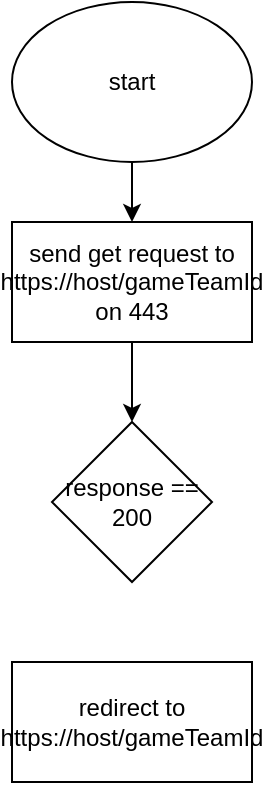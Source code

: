 <mxfile version="13.1.0" type="device"><diagram id="C5RBs43oDa-KdzZeNtuy" name="Page-1"><mxGraphModel dx="878" dy="484" grid="1" gridSize="10" guides="1" tooltips="1" connect="1" arrows="1" fold="1" page="1" pageScale="1" pageWidth="827" pageHeight="1169" math="0" shadow="0"><root><mxCell id="WIyWlLk6GJQsqaUBKTNV-0"/><mxCell id="WIyWlLk6GJQsqaUBKTNV-1" parent="WIyWlLk6GJQsqaUBKTNV-0"/><mxCell id="kY-kbGyi8rTUM3pkg09j-3" style="edgeStyle=orthogonalEdgeStyle;rounded=0;orthogonalLoop=1;jettySize=auto;html=1;" edge="1" parent="WIyWlLk6GJQsqaUBKTNV-1" source="kY-kbGyi8rTUM3pkg09j-1" target="kY-kbGyi8rTUM3pkg09j-2"><mxGeometry relative="1" as="geometry"/></mxCell><mxCell id="kY-kbGyi8rTUM3pkg09j-1" value="start" style="ellipse;whiteSpace=wrap;html=1;" vertex="1" parent="WIyWlLk6GJQsqaUBKTNV-1"><mxGeometry x="170" y="20" width="120" height="80" as="geometry"/></mxCell><mxCell id="kY-kbGyi8rTUM3pkg09j-4" style="edgeStyle=orthogonalEdgeStyle;rounded=0;orthogonalLoop=1;jettySize=auto;html=1;" edge="1" parent="WIyWlLk6GJQsqaUBKTNV-1" source="kY-kbGyi8rTUM3pkg09j-2"><mxGeometry relative="1" as="geometry"><mxPoint x="230" y="230" as="targetPoint"/></mxGeometry></mxCell><mxCell id="kY-kbGyi8rTUM3pkg09j-2" value="send get request to https://host/gameTeamId on 443" style="rounded=0;whiteSpace=wrap;html=1;" vertex="1" parent="WIyWlLk6GJQsqaUBKTNV-1"><mxGeometry x="170" y="130" width="120" height="60" as="geometry"/></mxCell><mxCell id="kY-kbGyi8rTUM3pkg09j-6" value="response == 200" style="rhombus;whiteSpace=wrap;html=1;" vertex="1" parent="WIyWlLk6GJQsqaUBKTNV-1"><mxGeometry x="190" y="230" width="80" height="80" as="geometry"/></mxCell><mxCell id="kY-kbGyi8rTUM3pkg09j-8" value="redirect to https://host/gameTeamId" style="rounded=0;whiteSpace=wrap;html=1;" vertex="1" parent="WIyWlLk6GJQsqaUBKTNV-1"><mxGeometry x="170" y="350" width="120" height="60" as="geometry"/></mxCell></root></mxGraphModel></diagram></mxfile>